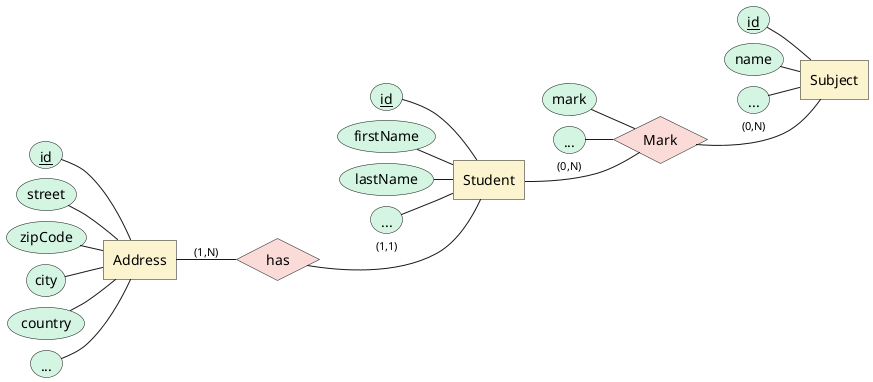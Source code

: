 @startchen
' diagram direction
left to right direction
' space between nodes and ranks
skinparam nodesep 10
skinparam ranksep 10

' use own colors
<style>
.entity { BackGroundColor #fcf3cf }
.relationship { BackGroundColor #fadbd8 }
.attribute { BackGroundColor #d5f5e3 }
</style>

entity Address <<entity>> {
  id <<key>> <<attribute>>
  street <<attribute>>
  zipCode <<attribute>>
  city <<attribute>>
  country <<attribute>>
  ... <<attribute>>
}

entity Student <<entity>> {
  id <<key>> <<attribute>>
  firstName <<attribute>>
  lastName <<attribute>>
  ... <<attribute>>
}

entity Subject <<entity>> {
  id <<key>> <<attribute>>
  name <<attribute>>
  ... <<attribute>>
}

relationship has <<relationship>> {
}

relationship Mark <<relationship>> {
  mark <<attribute>>
  ... <<attribute>>
}

Address -(1,N)- has
has -(1,1)- Student
Student -(0,N)- Mark
Mark -(0,N)- Subject

@endchen
